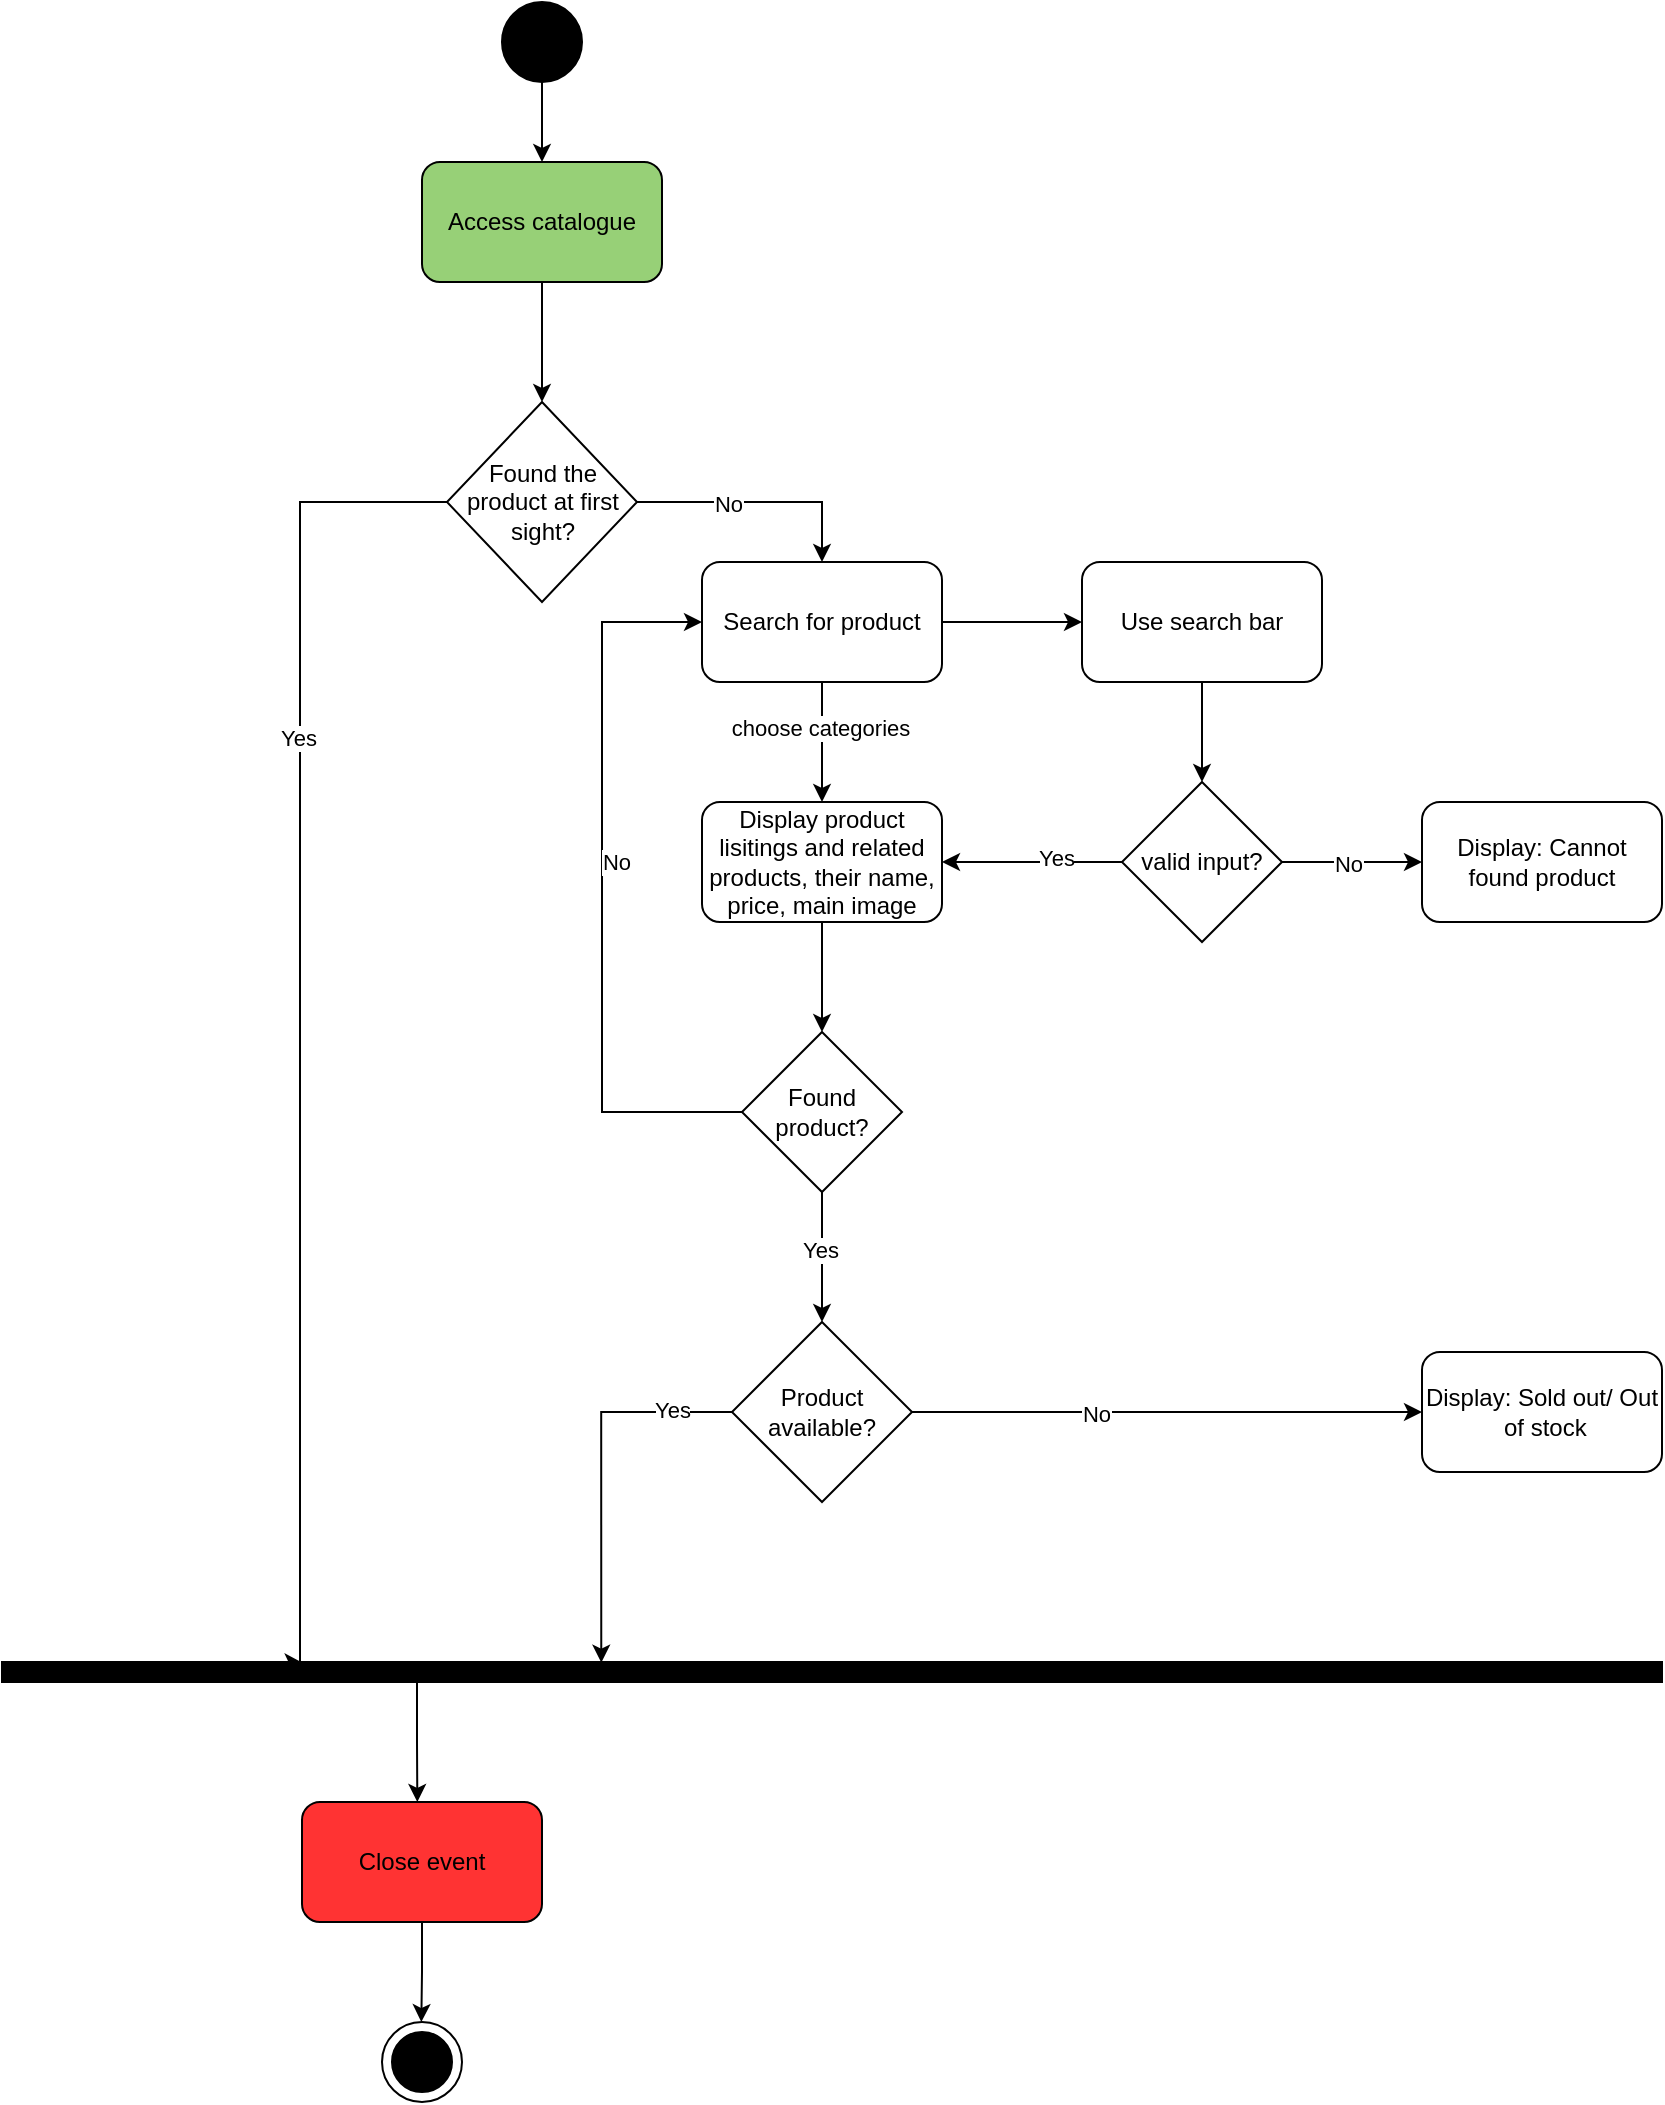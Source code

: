 <mxfile version="28.1.2">
  <diagram name="Page-1" id="VB4wkzxtepn3c5Bnz2mS">
    <mxGraphModel dx="1593" dy="1045" grid="1" gridSize="10" guides="1" tooltips="1" connect="1" arrows="1" fold="1" page="1" pageScale="1" pageWidth="850" pageHeight="1100" math="0" shadow="0">
      <root>
        <mxCell id="0" />
        <mxCell id="1" parent="0" />
        <mxCell id="nURIWgJQDuDW57sGq8m2-5" style="edgeStyle=orthogonalEdgeStyle;rounded=0;orthogonalLoop=1;jettySize=auto;html=1;exitX=0.5;exitY=1;exitDx=0;exitDy=0;entryX=0.5;entryY=0;entryDx=0;entryDy=0;" edge="1" parent="1" source="nURIWgJQDuDW57sGq8m2-1" target="nURIWgJQDuDW57sGq8m2-3">
          <mxGeometry relative="1" as="geometry" />
        </mxCell>
        <mxCell id="nURIWgJQDuDW57sGq8m2-1" value="" style="ellipse;whiteSpace=wrap;html=1;aspect=fixed;fillColor=#000000;" vertex="1" parent="1">
          <mxGeometry x="50" y="20" width="40" height="40" as="geometry" />
        </mxCell>
        <mxCell id="nURIWgJQDuDW57sGq8m2-6" style="edgeStyle=orthogonalEdgeStyle;rounded=0;orthogonalLoop=1;jettySize=auto;html=1;exitX=0.5;exitY=1;exitDx=0;exitDy=0;" edge="1" parent="1" source="nURIWgJQDuDW57sGq8m2-3">
          <mxGeometry relative="1" as="geometry">
            <mxPoint x="70" y="220" as="targetPoint" />
          </mxGeometry>
        </mxCell>
        <mxCell id="nURIWgJQDuDW57sGq8m2-3" value="Access catalogue" style="rounded=1;whiteSpace=wrap;html=1;fillColor=#97D077;" vertex="1" parent="1">
          <mxGeometry x="10" y="100" width="120" height="60" as="geometry" />
        </mxCell>
        <mxCell id="nURIWgJQDuDW57sGq8m2-9" style="edgeStyle=orthogonalEdgeStyle;rounded=0;orthogonalLoop=1;jettySize=auto;html=1;exitX=1;exitY=0.5;exitDx=0;exitDy=0;entryX=0.5;entryY=0;entryDx=0;entryDy=0;" edge="1" parent="1" source="nURIWgJQDuDW57sGq8m2-8" target="nURIWgJQDuDW57sGq8m2-10">
          <mxGeometry relative="1" as="geometry">
            <mxPoint x="200" y="260" as="targetPoint" />
          </mxGeometry>
        </mxCell>
        <mxCell id="nURIWgJQDuDW57sGq8m2-12" value="No" style="edgeLabel;html=1;align=center;verticalAlign=middle;resizable=0;points=[];" vertex="1" connectable="0" parent="nURIWgJQDuDW57sGq8m2-9">
          <mxGeometry x="-0.268" y="-1" relative="1" as="geometry">
            <mxPoint as="offset" />
          </mxGeometry>
        </mxCell>
        <mxCell id="nURIWgJQDuDW57sGq8m2-16" style="edgeStyle=orthogonalEdgeStyle;rounded=0;orthogonalLoop=1;jettySize=auto;html=1;exitX=0;exitY=0.5;exitDx=0;exitDy=0;entryX=0.181;entryY=0.033;entryDx=0;entryDy=0;entryPerimeter=0;" edge="1" parent="1" source="nURIWgJQDuDW57sGq8m2-8" target="nURIWgJQDuDW57sGq8m2-14">
          <mxGeometry relative="1" as="geometry">
            <Array as="points">
              <mxPoint x="-51" y="270" />
              <mxPoint x="-51" y="850" />
            </Array>
          </mxGeometry>
        </mxCell>
        <mxCell id="nURIWgJQDuDW57sGq8m2-17" value="Yes" style="edgeLabel;html=1;align=center;verticalAlign=middle;resizable=0;points=[];" vertex="1" connectable="0" parent="nURIWgJQDuDW57sGq8m2-16">
          <mxGeometry x="-0.415" y="-1" relative="1" as="geometry">
            <mxPoint as="offset" />
          </mxGeometry>
        </mxCell>
        <mxCell id="nURIWgJQDuDW57sGq8m2-8" value="Found the product at first sight?" style="rhombus;whiteSpace=wrap;html=1;" vertex="1" parent="1">
          <mxGeometry x="22.5" y="220" width="95" height="100" as="geometry" />
        </mxCell>
        <mxCell id="nURIWgJQDuDW57sGq8m2-20" style="edgeStyle=orthogonalEdgeStyle;rounded=0;orthogonalLoop=1;jettySize=auto;html=1;exitX=0.5;exitY=1;exitDx=0;exitDy=0;entryX=0.5;entryY=0;entryDx=0;entryDy=0;" edge="1" parent="1" source="nURIWgJQDuDW57sGq8m2-10" target="nURIWgJQDuDW57sGq8m2-19">
          <mxGeometry relative="1" as="geometry" />
        </mxCell>
        <mxCell id="nURIWgJQDuDW57sGq8m2-23" value="choose categories" style="edgeLabel;html=1;align=center;verticalAlign=middle;resizable=0;points=[];" vertex="1" connectable="0" parent="nURIWgJQDuDW57sGq8m2-20">
          <mxGeometry x="-0.243" y="-2" relative="1" as="geometry">
            <mxPoint x="1" as="offset" />
          </mxGeometry>
        </mxCell>
        <mxCell id="nURIWgJQDuDW57sGq8m2-21" style="edgeStyle=orthogonalEdgeStyle;rounded=0;orthogonalLoop=1;jettySize=auto;html=1;exitX=1;exitY=0.5;exitDx=0;exitDy=0;" edge="1" parent="1" source="nURIWgJQDuDW57sGq8m2-10">
          <mxGeometry relative="1" as="geometry">
            <mxPoint x="340" y="330" as="targetPoint" />
          </mxGeometry>
        </mxCell>
        <mxCell id="nURIWgJQDuDW57sGq8m2-10" value="Search for product" style="rounded=1;whiteSpace=wrap;html=1;" vertex="1" parent="1">
          <mxGeometry x="150" y="300" width="120" height="60" as="geometry" />
        </mxCell>
        <mxCell id="nURIWgJQDuDW57sGq8m2-60" style="edgeStyle=orthogonalEdgeStyle;rounded=0;orthogonalLoop=1;jettySize=auto;html=1;exitX=0.25;exitY=1;exitDx=0;exitDy=0;" edge="1" parent="1" source="nURIWgJQDuDW57sGq8m2-14">
          <mxGeometry relative="1" as="geometry">
            <mxPoint x="7.667" y="920" as="targetPoint" />
          </mxGeometry>
        </mxCell>
        <mxCell id="nURIWgJQDuDW57sGq8m2-14" value="" style="rounded=0;whiteSpace=wrap;html=1;fillColor=#000000;" vertex="1" parent="1">
          <mxGeometry x="-200" y="850" width="830" height="10" as="geometry" />
        </mxCell>
        <mxCell id="nURIWgJQDuDW57sGq8m2-47" style="edgeStyle=orthogonalEdgeStyle;rounded=0;orthogonalLoop=1;jettySize=auto;html=1;exitX=0.5;exitY=1;exitDx=0;exitDy=0;entryX=0.5;entryY=0;entryDx=0;entryDy=0;" edge="1" parent="1" source="nURIWgJQDuDW57sGq8m2-19" target="nURIWgJQDuDW57sGq8m2-46">
          <mxGeometry relative="1" as="geometry" />
        </mxCell>
        <mxCell id="nURIWgJQDuDW57sGq8m2-19" value="Display product lisitings and related products, their name, price, main image" style="rounded=1;whiteSpace=wrap;html=1;" vertex="1" parent="1">
          <mxGeometry x="150" y="420" width="120" height="60" as="geometry" />
        </mxCell>
        <mxCell id="nURIWgJQDuDW57sGq8m2-31" style="edgeStyle=orthogonalEdgeStyle;rounded=0;orthogonalLoop=1;jettySize=auto;html=1;exitX=0.5;exitY=1;exitDx=0;exitDy=0;entryX=0.5;entryY=0;entryDx=0;entryDy=0;" edge="1" parent="1" source="nURIWgJQDuDW57sGq8m2-24" target="nURIWgJQDuDW57sGq8m2-29">
          <mxGeometry relative="1" as="geometry" />
        </mxCell>
        <mxCell id="nURIWgJQDuDW57sGq8m2-24" value="Use search bar" style="rounded=1;whiteSpace=wrap;html=1;" vertex="1" parent="1">
          <mxGeometry x="340" y="300" width="120" height="60" as="geometry" />
        </mxCell>
        <mxCell id="nURIWgJQDuDW57sGq8m2-30" style="edgeStyle=orthogonalEdgeStyle;rounded=0;orthogonalLoop=1;jettySize=auto;html=1;exitX=0;exitY=0.5;exitDx=0;exitDy=0;entryX=1;entryY=0.5;entryDx=0;entryDy=0;" edge="1" parent="1" source="nURIWgJQDuDW57sGq8m2-29" target="nURIWgJQDuDW57sGq8m2-19">
          <mxGeometry relative="1" as="geometry" />
        </mxCell>
        <mxCell id="nURIWgJQDuDW57sGq8m2-32" value="Yes" style="edgeLabel;html=1;align=center;verticalAlign=middle;resizable=0;points=[];" vertex="1" connectable="0" parent="nURIWgJQDuDW57sGq8m2-30">
          <mxGeometry x="-0.252" y="-2" relative="1" as="geometry">
            <mxPoint as="offset" />
          </mxGeometry>
        </mxCell>
        <mxCell id="nURIWgJQDuDW57sGq8m2-33" style="edgeStyle=orthogonalEdgeStyle;rounded=0;orthogonalLoop=1;jettySize=auto;html=1;exitX=1;exitY=0.5;exitDx=0;exitDy=0;" edge="1" parent="1" source="nURIWgJQDuDW57sGq8m2-29">
          <mxGeometry relative="1" as="geometry">
            <mxPoint x="510" y="450" as="targetPoint" />
          </mxGeometry>
        </mxCell>
        <mxCell id="nURIWgJQDuDW57sGq8m2-34" value="No" style="edgeLabel;html=1;align=center;verticalAlign=middle;resizable=0;points=[];" vertex="1" connectable="0" parent="nURIWgJQDuDW57sGq8m2-33">
          <mxGeometry x="-0.062" y="-1" relative="1" as="geometry">
            <mxPoint as="offset" />
          </mxGeometry>
        </mxCell>
        <mxCell id="nURIWgJQDuDW57sGq8m2-29" value="valid input?" style="rhombus;whiteSpace=wrap;html=1;" vertex="1" parent="1">
          <mxGeometry x="360" y="410" width="80" height="80" as="geometry" />
        </mxCell>
        <mxCell id="nURIWgJQDuDW57sGq8m2-35" value="Display: Cannot found product" style="rounded=1;whiteSpace=wrap;html=1;" vertex="1" parent="1">
          <mxGeometry x="510" y="420" width="120" height="60" as="geometry" />
        </mxCell>
        <mxCell id="nURIWgJQDuDW57sGq8m2-53" style="edgeStyle=orthogonalEdgeStyle;rounded=0;orthogonalLoop=1;jettySize=auto;html=1;exitX=1;exitY=0.5;exitDx=0;exitDy=0;" edge="1" parent="1" source="nURIWgJQDuDW57sGq8m2-37">
          <mxGeometry relative="1" as="geometry">
            <mxPoint x="510" y="725" as="targetPoint" />
          </mxGeometry>
        </mxCell>
        <mxCell id="nURIWgJQDuDW57sGq8m2-56" value="No" style="edgeLabel;html=1;align=center;verticalAlign=middle;resizable=0;points=[];" vertex="1" connectable="0" parent="nURIWgJQDuDW57sGq8m2-53">
          <mxGeometry x="-0.275" y="-1" relative="1" as="geometry">
            <mxPoint x="-1" as="offset" />
          </mxGeometry>
        </mxCell>
        <mxCell id="nURIWgJQDuDW57sGq8m2-37" value="Product available?" style="rhombus;whiteSpace=wrap;html=1;" vertex="1" parent="1">
          <mxGeometry x="165" y="680" width="90" height="90" as="geometry" />
        </mxCell>
        <mxCell id="nURIWgJQDuDW57sGq8m2-39" value="Display: Sold out/ Out &amp;nbsp;of stock" style="rounded=1;whiteSpace=wrap;html=1;" vertex="1" parent="1">
          <mxGeometry x="510" y="695" width="120" height="60" as="geometry" />
        </mxCell>
        <mxCell id="nURIWgJQDuDW57sGq8m2-49" style="edgeStyle=orthogonalEdgeStyle;rounded=0;orthogonalLoop=1;jettySize=auto;html=1;exitX=0;exitY=0.5;exitDx=0;exitDy=0;entryX=0;entryY=0.5;entryDx=0;entryDy=0;" edge="1" parent="1" source="nURIWgJQDuDW57sGq8m2-46" target="nURIWgJQDuDW57sGq8m2-10">
          <mxGeometry relative="1" as="geometry">
            <Array as="points">
              <mxPoint x="100" y="575" />
              <mxPoint x="100" y="330" />
            </Array>
          </mxGeometry>
        </mxCell>
        <mxCell id="nURIWgJQDuDW57sGq8m2-50" value="No" style="edgeLabel;html=1;align=center;verticalAlign=middle;resizable=0;points=[];" vertex="1" connectable="0" parent="nURIWgJQDuDW57sGq8m2-49">
          <mxGeometry x="0.063" y="-7" relative="1" as="geometry">
            <mxPoint y="-1" as="offset" />
          </mxGeometry>
        </mxCell>
        <mxCell id="nURIWgJQDuDW57sGq8m2-51" style="edgeStyle=orthogonalEdgeStyle;rounded=0;orthogonalLoop=1;jettySize=auto;html=1;exitX=0.5;exitY=1;exitDx=0;exitDy=0;entryX=0.5;entryY=0;entryDx=0;entryDy=0;" edge="1" parent="1" source="nURIWgJQDuDW57sGq8m2-46" target="nURIWgJQDuDW57sGq8m2-37">
          <mxGeometry relative="1" as="geometry" />
        </mxCell>
        <mxCell id="nURIWgJQDuDW57sGq8m2-52" value="Yes" style="edgeLabel;html=1;align=center;verticalAlign=middle;resizable=0;points=[];" vertex="1" connectable="0" parent="nURIWgJQDuDW57sGq8m2-51">
          <mxGeometry x="-0.159" y="-1" relative="1" as="geometry">
            <mxPoint y="1" as="offset" />
          </mxGeometry>
        </mxCell>
        <mxCell id="nURIWgJQDuDW57sGq8m2-46" value="Found product?" style="rhombus;whiteSpace=wrap;html=1;" vertex="1" parent="1">
          <mxGeometry x="170" y="535" width="80" height="80" as="geometry" />
        </mxCell>
        <mxCell id="nURIWgJQDuDW57sGq8m2-58" style="edgeStyle=orthogonalEdgeStyle;rounded=0;orthogonalLoop=1;jettySize=auto;html=1;exitX=0;exitY=0.5;exitDx=0;exitDy=0;entryX=0.361;entryY=0.033;entryDx=0;entryDy=0;entryPerimeter=0;" edge="1" parent="1" source="nURIWgJQDuDW57sGq8m2-37" target="nURIWgJQDuDW57sGq8m2-14">
          <mxGeometry relative="1" as="geometry">
            <Array as="points">
              <mxPoint x="100" y="725" />
            </Array>
          </mxGeometry>
        </mxCell>
        <mxCell id="nURIWgJQDuDW57sGq8m2-59" value="Yes" style="edgeLabel;html=1;align=center;verticalAlign=middle;resizable=0;points=[];" vertex="1" connectable="0" parent="nURIWgJQDuDW57sGq8m2-58">
          <mxGeometry x="-0.678" y="-1" relative="1" as="geometry">
            <mxPoint as="offset" />
          </mxGeometry>
        </mxCell>
        <mxCell id="nURIWgJQDuDW57sGq8m2-62" style="edgeStyle=orthogonalEdgeStyle;rounded=0;orthogonalLoop=1;jettySize=auto;html=1;exitX=0.5;exitY=1;exitDx=0;exitDy=0;" edge="1" parent="1" source="nURIWgJQDuDW57sGq8m2-61">
          <mxGeometry relative="1" as="geometry">
            <mxPoint x="9.667" y="1030" as="targetPoint" />
          </mxGeometry>
        </mxCell>
        <mxCell id="nURIWgJQDuDW57sGq8m2-61" value="Close event" style="rounded=1;whiteSpace=wrap;html=1;fillColor=#FF3333;" vertex="1" parent="1">
          <mxGeometry x="-50" y="920" width="120" height="60" as="geometry" />
        </mxCell>
        <mxCell id="nURIWgJQDuDW57sGq8m2-63" value="" style="ellipse;whiteSpace=wrap;html=1;aspect=fixed;" vertex="1" parent="1">
          <mxGeometry x="-10" y="1030" width="40" height="40" as="geometry" />
        </mxCell>
        <mxCell id="nURIWgJQDuDW57sGq8m2-64" value="" style="ellipse;whiteSpace=wrap;html=1;aspect=fixed;fillColor=#000000;" vertex="1" parent="1">
          <mxGeometry x="-5" y="1035" width="30" height="30" as="geometry" />
        </mxCell>
      </root>
    </mxGraphModel>
  </diagram>
</mxfile>

